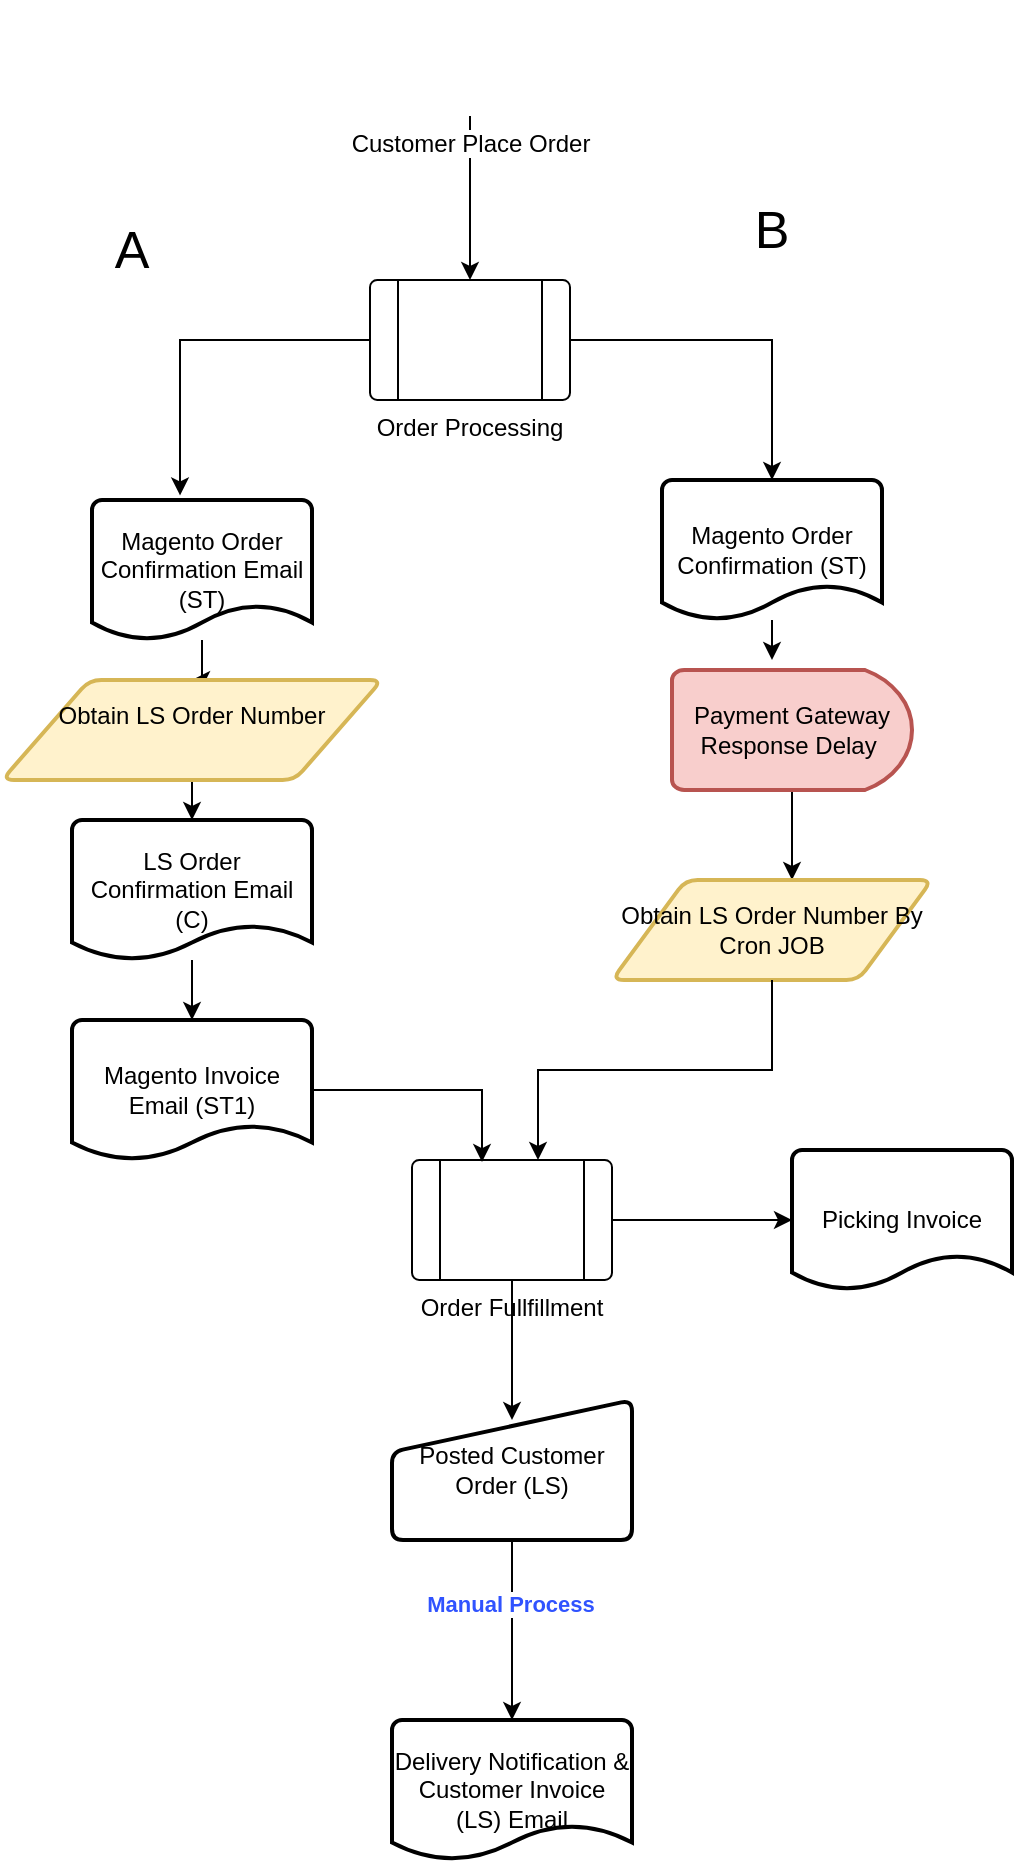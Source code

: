 <mxfile version="24.5.2" type="github">
  <diagram name="Page-1" id="EqdyRZUB8mDeh12ShYHr">
    <mxGraphModel dx="1434" dy="772" grid="1" gridSize="10" guides="1" tooltips="1" connect="1" arrows="1" fold="1" page="1" pageScale="1" pageWidth="850" pageHeight="1100" math="0" shadow="0">
      <root>
        <mxCell id="0" />
        <mxCell id="1" parent="0" />
        <mxCell id="4vrZVHxkrmI99MQdSNeo-9" style="edgeStyle=orthogonalEdgeStyle;rounded=0;orthogonalLoop=1;jettySize=auto;html=1;entryX=0.5;entryY=0;entryDx=0;entryDy=0;" edge="1" parent="1" source="4vrZVHxkrmI99MQdSNeo-1" target="4vrZVHxkrmI99MQdSNeo-5">
          <mxGeometry relative="1" as="geometry" />
        </mxCell>
        <mxCell id="4vrZVHxkrmI99MQdSNeo-1" value="Customer Place Order" style="shape=image;html=1;verticalAlign=top;verticalLabelPosition=bottom;labelBackgroundColor=#ffffff;imageAspect=0;aspect=fixed;image=https://cdn0.iconfinder.com/data/icons/winter-lollipop/128/Cart.png" vertex="1" parent="1">
          <mxGeometry x="360" y="50" width="58" height="58" as="geometry" />
        </mxCell>
        <mxCell id="4vrZVHxkrmI99MQdSNeo-50" value="" style="edgeStyle=orthogonalEdgeStyle;rounded=0;orthogonalLoop=1;jettySize=auto;html=1;" edge="1" parent="1" source="4vrZVHxkrmI99MQdSNeo-4" target="4vrZVHxkrmI99MQdSNeo-35">
          <mxGeometry relative="1" as="geometry">
            <Array as="points">
              <mxPoint x="550" y="470" />
              <mxPoint x="550" y="470" />
            </Array>
          </mxGeometry>
        </mxCell>
        <mxCell id="4vrZVHxkrmI99MQdSNeo-4" value="Payment Gateway Response Delay&amp;nbsp;" style="strokeWidth=2;html=1;shape=mxgraph.flowchart.delay;whiteSpace=wrap;fillColor=#f8cecc;strokeColor=#b85450;" vertex="1" parent="1">
          <mxGeometry x="490" y="385" width="120" height="60" as="geometry" />
        </mxCell>
        <mxCell id="4vrZVHxkrmI99MQdSNeo-10" style="edgeStyle=orthogonalEdgeStyle;rounded=0;orthogonalLoop=1;jettySize=auto;html=1;entryX=0.4;entryY=-0.033;entryDx=0;entryDy=0;entryPerimeter=0;" edge="1" parent="1" source="4vrZVHxkrmI99MQdSNeo-5" target="4vrZVHxkrmI99MQdSNeo-15">
          <mxGeometry relative="1" as="geometry">
            <mxPoint x="240" y="400" as="targetPoint" />
          </mxGeometry>
        </mxCell>
        <mxCell id="4vrZVHxkrmI99MQdSNeo-5" value="Order Processing" style="verticalLabelPosition=bottom;verticalAlign=top;html=1;shape=process;whiteSpace=wrap;rounded=1;size=0.14;arcSize=6;" vertex="1" parent="1">
          <mxGeometry x="339" y="190" width="100" height="60" as="geometry" />
        </mxCell>
        <mxCell id="4vrZVHxkrmI99MQdSNeo-11" style="edgeStyle=orthogonalEdgeStyle;rounded=0;orthogonalLoop=1;jettySize=auto;html=1;entryX=0.5;entryY=0;entryDx=0;entryDy=0;entryPerimeter=0;" edge="1" parent="1" source="4vrZVHxkrmI99MQdSNeo-5" target="4vrZVHxkrmI99MQdSNeo-18">
          <mxGeometry relative="1" as="geometry">
            <mxPoint x="540" y="290" as="targetPoint" />
          </mxGeometry>
        </mxCell>
        <mxCell id="4vrZVHxkrmI99MQdSNeo-40" value="" style="edgeStyle=orthogonalEdgeStyle;rounded=0;orthogonalLoop=1;jettySize=auto;html=1;" edge="1" parent="1" source="4vrZVHxkrmI99MQdSNeo-15" target="4vrZVHxkrmI99MQdSNeo-34">
          <mxGeometry relative="1" as="geometry" />
        </mxCell>
        <mxCell id="4vrZVHxkrmI99MQdSNeo-15" value="Magento Order Confirmation Email (ST)" style="strokeWidth=2;html=1;shape=mxgraph.flowchart.document2;whiteSpace=wrap;size=0.25;" vertex="1" parent="1">
          <mxGeometry x="200" y="300" width="110" height="70" as="geometry" />
        </mxCell>
        <mxCell id="4vrZVHxkrmI99MQdSNeo-42" value="" style="edgeStyle=orthogonalEdgeStyle;rounded=0;orthogonalLoop=1;jettySize=auto;html=1;" edge="1" parent="1" source="4vrZVHxkrmI99MQdSNeo-16" target="4vrZVHxkrmI99MQdSNeo-17">
          <mxGeometry relative="1" as="geometry" />
        </mxCell>
        <mxCell id="4vrZVHxkrmI99MQdSNeo-16" value="LS Order Confirmation Email (C)" style="strokeWidth=2;html=1;shape=mxgraph.flowchart.document2;whiteSpace=wrap;size=0.25;" vertex="1" parent="1">
          <mxGeometry x="190" y="460" width="120" height="70" as="geometry" />
        </mxCell>
        <mxCell id="4vrZVHxkrmI99MQdSNeo-49" value="" style="edgeStyle=orthogonalEdgeStyle;rounded=0;orthogonalLoop=1;jettySize=auto;html=1;" edge="1" parent="1" source="4vrZVHxkrmI99MQdSNeo-18">
          <mxGeometry relative="1" as="geometry">
            <mxPoint x="540" y="380" as="targetPoint" />
          </mxGeometry>
        </mxCell>
        <mxCell id="4vrZVHxkrmI99MQdSNeo-18" value="Magento Order Confirmation (ST)" style="strokeWidth=2;html=1;shape=mxgraph.flowchart.document2;whiteSpace=wrap;size=0.25;" vertex="1" parent="1">
          <mxGeometry x="485" y="290" width="110" height="70" as="geometry" />
        </mxCell>
        <mxCell id="4vrZVHxkrmI99MQdSNeo-26" style="edgeStyle=orthogonalEdgeStyle;rounded=0;orthogonalLoop=1;jettySize=auto;html=1;entryX=0.5;entryY=0;entryDx=0;entryDy=0;" edge="1" parent="1" source="4vrZVHxkrmI99MQdSNeo-20">
          <mxGeometry relative="1" as="geometry">
            <mxPoint x="410" y="760" as="targetPoint" />
          </mxGeometry>
        </mxCell>
        <mxCell id="4vrZVHxkrmI99MQdSNeo-43" value="" style="edgeStyle=orthogonalEdgeStyle;rounded=0;orthogonalLoop=1;jettySize=auto;html=1;" edge="1" parent="1" source="4vrZVHxkrmI99MQdSNeo-20" target="4vrZVHxkrmI99MQdSNeo-24">
          <mxGeometry relative="1" as="geometry" />
        </mxCell>
        <mxCell id="4vrZVHxkrmI99MQdSNeo-20" value="Order Fullfillment" style="verticalLabelPosition=bottom;verticalAlign=top;html=1;shape=process;whiteSpace=wrap;rounded=1;size=0.14;arcSize=6;" vertex="1" parent="1">
          <mxGeometry x="360" y="630" width="100" height="60" as="geometry" />
        </mxCell>
        <mxCell id="4vrZVHxkrmI99MQdSNeo-21" style="edgeStyle=orthogonalEdgeStyle;rounded=0;orthogonalLoop=1;jettySize=auto;html=1;entryX=0.35;entryY=0.017;entryDx=0;entryDy=0;entryPerimeter=0;" edge="1" parent="1" source="4vrZVHxkrmI99MQdSNeo-17" target="4vrZVHxkrmI99MQdSNeo-20">
          <mxGeometry relative="1" as="geometry">
            <mxPoint x="280" y="520" as="sourcePoint" />
            <mxPoint x="390" y="620" as="targetPoint" />
          </mxGeometry>
        </mxCell>
        <mxCell id="4vrZVHxkrmI99MQdSNeo-17" value="Magento Invoice Email (ST1)" style="strokeWidth=2;html=1;shape=mxgraph.flowchart.document2;whiteSpace=wrap;size=0.25;" vertex="1" parent="1">
          <mxGeometry x="190" y="560" width="120" height="70" as="geometry" />
        </mxCell>
        <mxCell id="4vrZVHxkrmI99MQdSNeo-24" value="Picking Invoice" style="strokeWidth=2;html=1;shape=mxgraph.flowchart.document2;whiteSpace=wrap;size=0.25;" vertex="1" parent="1">
          <mxGeometry x="550" y="625" width="110" height="70" as="geometry" />
        </mxCell>
        <mxCell id="4vrZVHxkrmI99MQdSNeo-29" value="" style="edgeStyle=orthogonalEdgeStyle;rounded=0;orthogonalLoop=1;jettySize=auto;html=1;" edge="1" parent="1">
          <mxGeometry relative="1" as="geometry">
            <mxPoint x="410" y="820" as="sourcePoint" />
            <mxPoint x="410" y="910" as="targetPoint" />
          </mxGeometry>
        </mxCell>
        <mxCell id="4vrZVHxkrmI99MQdSNeo-55" value="&lt;b&gt;&lt;font color=&quot;#3053ff&quot;&gt;Manual Process&lt;/font&gt;&lt;/b&gt;" style="edgeLabel;html=1;align=center;verticalAlign=middle;resizable=0;points=[];" vertex="1" connectable="0" parent="4vrZVHxkrmI99MQdSNeo-29">
          <mxGeometry x="-0.289" y="-1" relative="1" as="geometry">
            <mxPoint as="offset" />
          </mxGeometry>
        </mxCell>
        <mxCell id="4vrZVHxkrmI99MQdSNeo-30" value="Delivery Notification &amp;amp; Customer Invoice (LS) Email" style="strokeWidth=2;html=1;shape=mxgraph.flowchart.document2;whiteSpace=wrap;size=0.25;" vertex="1" parent="1">
          <mxGeometry x="350" y="910" width="120" height="70" as="geometry" />
        </mxCell>
        <mxCell id="4vrZVHxkrmI99MQdSNeo-41" value="" style="edgeStyle=orthogonalEdgeStyle;rounded=0;orthogonalLoop=1;jettySize=auto;html=1;" edge="1" parent="1" source="4vrZVHxkrmI99MQdSNeo-34" target="4vrZVHxkrmI99MQdSNeo-16">
          <mxGeometry relative="1" as="geometry" />
        </mxCell>
        <mxCell id="4vrZVHxkrmI99MQdSNeo-34" value="Obtain LS Order Number&lt;div&gt;&lt;br/&gt;&lt;/div&gt;" style="shape=parallelogram;html=1;strokeWidth=2;perimeter=parallelogramPerimeter;whiteSpace=wrap;rounded=1;arcSize=12;size=0.23;fillColor=#fff2cc;strokeColor=#d6b656;" vertex="1" parent="1">
          <mxGeometry x="155" y="390" width="190" height="50" as="geometry" />
        </mxCell>
        <mxCell id="4vrZVHxkrmI99MQdSNeo-35" value="Obtain LS Order Number By Cron JOB" style="shape=parallelogram;html=1;strokeWidth=2;perimeter=parallelogramPerimeter;whiteSpace=wrap;rounded=1;arcSize=12;size=0.23;fillColor=#fff2cc;strokeColor=#d6b656;" vertex="1" parent="1">
          <mxGeometry x="460" y="490" width="160" height="50" as="geometry" />
        </mxCell>
        <mxCell id="4vrZVHxkrmI99MQdSNeo-45" style="edgeStyle=orthogonalEdgeStyle;rounded=0;orthogonalLoop=1;jettySize=auto;html=1;entryX=0.63;entryY=0;entryDx=0;entryDy=0;entryPerimeter=0;" edge="1" parent="1" source="4vrZVHxkrmI99MQdSNeo-35" target="4vrZVHxkrmI99MQdSNeo-20">
          <mxGeometry relative="1" as="geometry" />
        </mxCell>
        <mxCell id="4vrZVHxkrmI99MQdSNeo-51" value="Posted Customer Order (LS)" style="html=1;strokeWidth=2;shape=manualInput;whiteSpace=wrap;rounded=1;size=26;arcSize=11;" vertex="1" parent="1">
          <mxGeometry x="350" y="750" width="120" height="70" as="geometry" />
        </mxCell>
        <mxCell id="4vrZVHxkrmI99MQdSNeo-53" value="A" style="text;strokeColor=none;align=center;fillColor=none;html=1;verticalAlign=middle;whiteSpace=wrap;rounded=0;fontSize=26;" vertex="1" parent="1">
          <mxGeometry x="190" y="160" width="60" height="30" as="geometry" />
        </mxCell>
        <mxCell id="4vrZVHxkrmI99MQdSNeo-54" value="B" style="text;strokeColor=none;align=center;fillColor=none;html=1;verticalAlign=middle;whiteSpace=wrap;rounded=0;fontSize=26;" vertex="1" parent="1">
          <mxGeometry x="510" y="150" width="60" height="30" as="geometry" />
        </mxCell>
      </root>
    </mxGraphModel>
  </diagram>
</mxfile>

